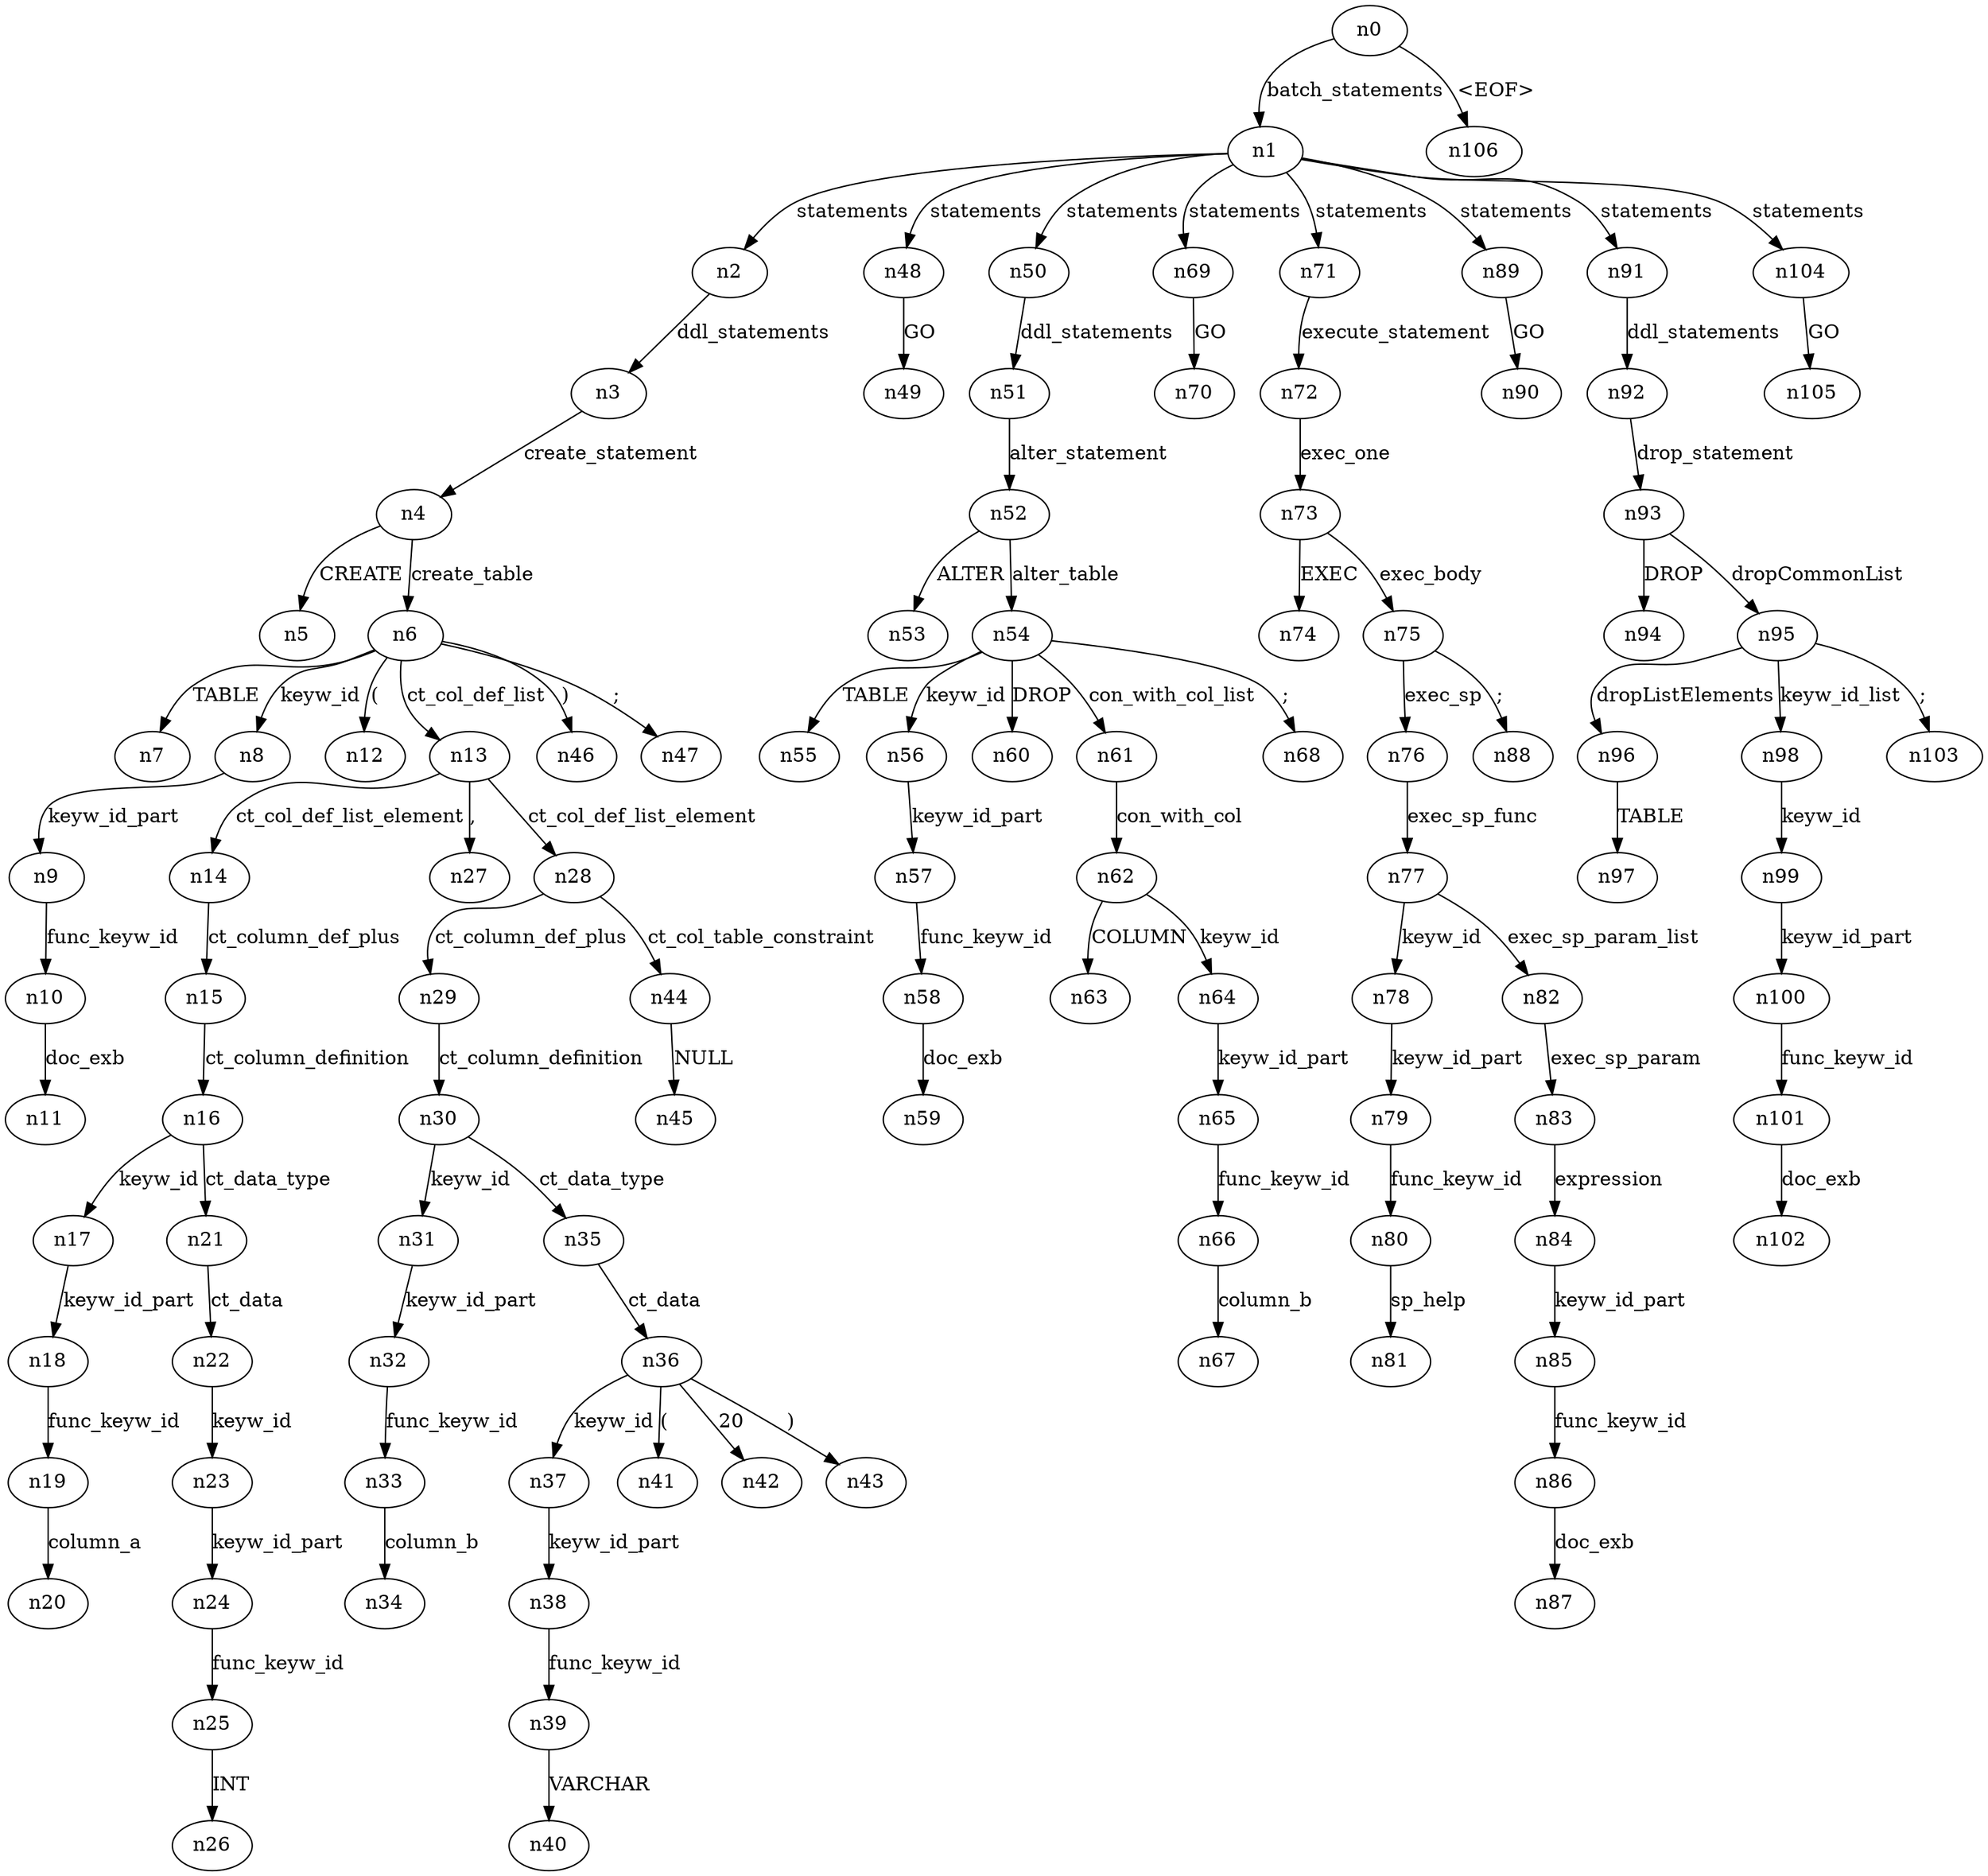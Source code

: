 digraph ParseTree {
  n0 -> n1 [label="batch_statements"];
  n1 -> n2 [label="statements"];
  n2 -> n3 [label="ddl_statements"];
  n3 -> n4 [label="create_statement"];
  n4 -> n5 [label="CREATE"];
  n4 -> n6 [label="create_table"];
  n6 -> n7 [label="TABLE"];
  n6 -> n8 [label="keyw_id"];
  n8 -> n9 [label="keyw_id_part"];
  n9 -> n10 [label="func_keyw_id"];
  n10 -> n11 [label="doc_exb"];
  n6 -> n12 [label="("];
  n6 -> n13 [label="ct_col_def_list"];
  n13 -> n14 [label="ct_col_def_list_element"];
  n14 -> n15 [label="ct_column_def_plus"];
  n15 -> n16 [label="ct_column_definition"];
  n16 -> n17 [label="keyw_id"];
  n17 -> n18 [label="keyw_id_part"];
  n18 -> n19 [label="func_keyw_id"];
  n19 -> n20 [label="column_a"];
  n16 -> n21 [label="ct_data_type"];
  n21 -> n22 [label="ct_data"];
  n22 -> n23 [label="keyw_id"];
  n23 -> n24 [label="keyw_id_part"];
  n24 -> n25 [label="func_keyw_id"];
  n25 -> n26 [label="INT"];
  n13 -> n27 [label=","];
  n13 -> n28 [label="ct_col_def_list_element"];
  n28 -> n29 [label="ct_column_def_plus"];
  n29 -> n30 [label="ct_column_definition"];
  n30 -> n31 [label="keyw_id"];
  n31 -> n32 [label="keyw_id_part"];
  n32 -> n33 [label="func_keyw_id"];
  n33 -> n34 [label="column_b"];
  n30 -> n35 [label="ct_data_type"];
  n35 -> n36 [label="ct_data"];
  n36 -> n37 [label="keyw_id"];
  n37 -> n38 [label="keyw_id_part"];
  n38 -> n39 [label="func_keyw_id"];
  n39 -> n40 [label="VARCHAR"];
  n36 -> n41 [label="("];
  n36 -> n42 [label="20"];
  n36 -> n43 [label=")"];
  n28 -> n44 [label="ct_col_table_constraint"];
  n44 -> n45 [label="NULL"];
  n6 -> n46 [label=")"];
  n6 -> n47 [label=";"];
  n1 -> n48 [label="statements"];
  n48 -> n49 [label="GO"];
  n1 -> n50 [label="statements"];
  n50 -> n51 [label="ddl_statements"];
  n51 -> n52 [label="alter_statement"];
  n52 -> n53 [label="ALTER"];
  n52 -> n54 [label="alter_table"];
  n54 -> n55 [label="TABLE"];
  n54 -> n56 [label="keyw_id"];
  n56 -> n57 [label="keyw_id_part"];
  n57 -> n58 [label="func_keyw_id"];
  n58 -> n59 [label="doc_exb"];
  n54 -> n60 [label="DROP"];
  n54 -> n61 [label="con_with_col_list"];
  n61 -> n62 [label="con_with_col"];
  n62 -> n63 [label="COLUMN"];
  n62 -> n64 [label="keyw_id"];
  n64 -> n65 [label="keyw_id_part"];
  n65 -> n66 [label="func_keyw_id"];
  n66 -> n67 [label="column_b"];
  n54 -> n68 [label=";"];
  n1 -> n69 [label="statements"];
  n69 -> n70 [label="GO"];
  n1 -> n71 [label="statements"];
  n71 -> n72 [label="execute_statement"];
  n72 -> n73 [label="exec_one"];
  n73 -> n74 [label="EXEC"];
  n73 -> n75 [label="exec_body"];
  n75 -> n76 [label="exec_sp"];
  n76 -> n77 [label="exec_sp_func"];
  n77 -> n78 [label="keyw_id"];
  n78 -> n79 [label="keyw_id_part"];
  n79 -> n80 [label="func_keyw_id"];
  n80 -> n81 [label="sp_help"];
  n77 -> n82 [label="exec_sp_param_list"];
  n82 -> n83 [label="exec_sp_param"];
  n83 -> n84 [label="expression"];
  n84 -> n85 [label="keyw_id_part"];
  n85 -> n86 [label="func_keyw_id"];
  n86 -> n87 [label="doc_exb"];
  n75 -> n88 [label=";"];
  n1 -> n89 [label="statements"];
  n89 -> n90 [label="GO"];
  n1 -> n91 [label="statements"];
  n91 -> n92 [label="ddl_statements"];
  n92 -> n93 [label="drop_statement"];
  n93 -> n94 [label="DROP"];
  n93 -> n95 [label="dropCommonList"];
  n95 -> n96 [label="dropListElements"];
  n96 -> n97 [label="TABLE"];
  n95 -> n98 [label="keyw_id_list"];
  n98 -> n99 [label="keyw_id"];
  n99 -> n100 [label="keyw_id_part"];
  n100 -> n101 [label="func_keyw_id"];
  n101 -> n102 [label="doc_exb"];
  n95 -> n103 [label=";"];
  n1 -> n104 [label="statements"];
  n104 -> n105 [label="GO"];
  n0 -> n106 [label="<EOF>"];
}